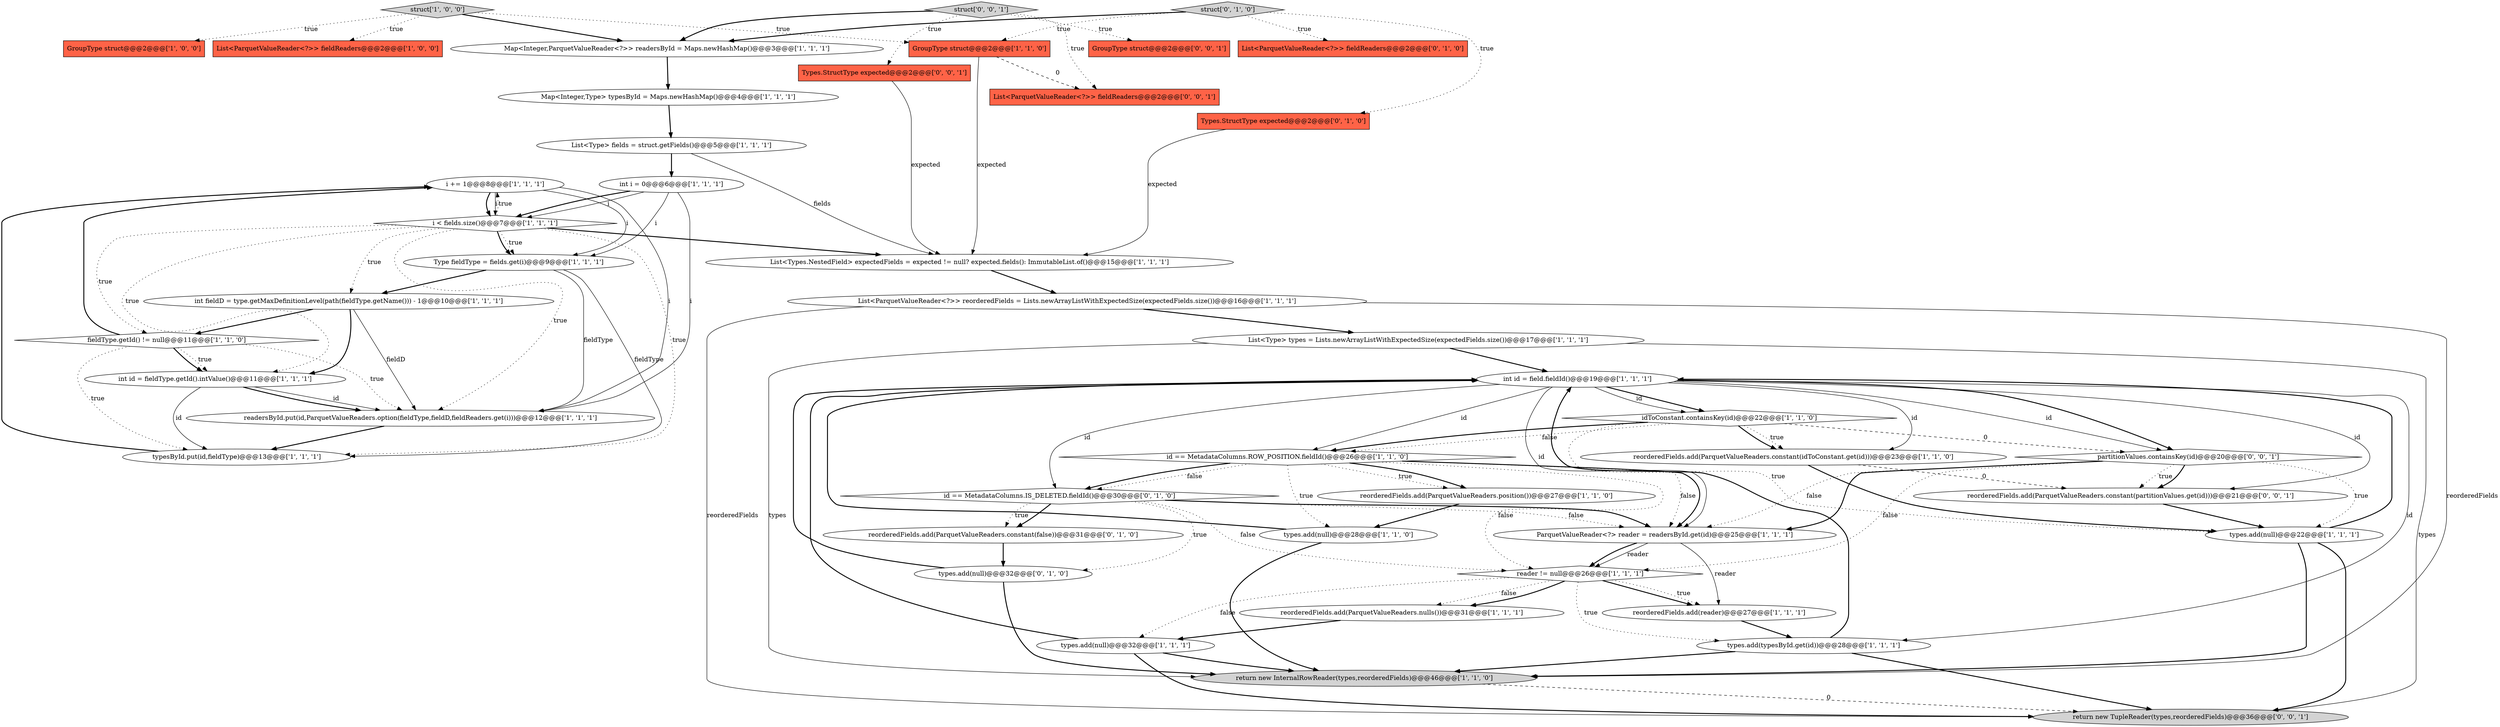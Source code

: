 digraph {
15 [style = filled, label = "i += 1@@@8@@@['1', '1', '1']", fillcolor = white, shape = ellipse image = "AAA0AAABBB1BBB"];
28 [style = filled, label = "Type fieldType = fields.get(i)@@@9@@@['1', '1', '1']", fillcolor = white, shape = ellipse image = "AAA0AAABBB1BBB"];
6 [style = filled, label = "reorderedFields.add(ParquetValueReaders.nulls())@@@31@@@['1', '1', '1']", fillcolor = white, shape = ellipse image = "AAA0AAABBB1BBB"];
19 [style = filled, label = "id == MetadataColumns.ROW_POSITION.fieldId()@@@26@@@['1', '1', '0']", fillcolor = white, shape = diamond image = "AAA0AAABBB1BBB"];
32 [style = filled, label = "types.add(null)@@@22@@@['1', '1', '1']", fillcolor = white, shape = ellipse image = "AAA0AAABBB1BBB"];
16 [style = filled, label = "ParquetValueReader<?> reader = readersById.get(id)@@@25@@@['1', '1', '1']", fillcolor = white, shape = ellipse image = "AAA0AAABBB1BBB"];
11 [style = filled, label = "int i = 0@@@6@@@['1', '1', '1']", fillcolor = white, shape = ellipse image = "AAA0AAABBB1BBB"];
45 [style = filled, label = "return new TupleReader(types,reorderedFields)@@@36@@@['0', '0', '1']", fillcolor = lightgray, shape = ellipse image = "AAA0AAABBB3BBB"];
44 [style = filled, label = "List<ParquetValueReader<?>> fieldReaders@@@2@@@['0', '0', '1']", fillcolor = tomato, shape = box image = "AAA0AAABBB3BBB"];
7 [style = filled, label = "List<Types.NestedField> expectedFields = expected != null? expected.fields(): ImmutableList.of()@@@15@@@['1', '1', '1']", fillcolor = white, shape = ellipse image = "AAA0AAABBB1BBB"];
35 [style = filled, label = "List<ParquetValueReader<?>> fieldReaders@@@2@@@['0', '1', '0']", fillcolor = tomato, shape = box image = "AAA0AAABBB2BBB"];
0 [style = filled, label = "GroupType struct@@@2@@@['1', '0', '0']", fillcolor = tomato, shape = box image = "AAA0AAABBB1BBB"];
9 [style = filled, label = "struct['1', '0', '0']", fillcolor = lightgray, shape = diamond image = "AAA0AAABBB1BBB"];
23 [style = filled, label = "types.add(null)@@@32@@@['1', '1', '1']", fillcolor = white, shape = ellipse image = "AAA0AAABBB1BBB"];
27 [style = filled, label = "reorderedFields.add(ParquetValueReaders.constant(idToConstant.get(id)))@@@23@@@['1', '1', '0']", fillcolor = white, shape = ellipse image = "AAA0AAABBB1BBB"];
37 [style = filled, label = "id == MetadataColumns.IS_DELETED.fieldId()@@@30@@@['0', '1', '0']", fillcolor = white, shape = diamond image = "AAA1AAABBB2BBB"];
41 [style = filled, label = "Types.StructType expected@@@2@@@['0', '0', '1']", fillcolor = tomato, shape = box image = "AAA0AAABBB3BBB"];
20 [style = filled, label = "reorderedFields.add(ParquetValueReaders.position())@@@27@@@['1', '1', '0']", fillcolor = white, shape = ellipse image = "AAA0AAABBB1BBB"];
24 [style = filled, label = "int id = fieldType.getId().intValue()@@@11@@@['1', '1', '1']", fillcolor = white, shape = ellipse image = "AAA0AAABBB1BBB"];
22 [style = filled, label = "readersById.put(id,ParquetValueReaders.option(fieldType,fieldD,fieldReaders.get(i)))@@@12@@@['1', '1', '1']", fillcolor = white, shape = ellipse image = "AAA0AAABBB1BBB"];
21 [style = filled, label = "List<ParquetValueReader<?>> reorderedFields = Lists.newArrayListWithExpectedSize(expectedFields.size())@@@16@@@['1', '1', '1']", fillcolor = white, shape = ellipse image = "AAA0AAABBB1BBB"];
34 [style = filled, label = "struct['0', '1', '0']", fillcolor = lightgray, shape = diamond image = "AAA0AAABBB2BBB"];
36 [style = filled, label = "types.add(null)@@@32@@@['0', '1', '0']", fillcolor = white, shape = ellipse image = "AAA1AAABBB2BBB"];
42 [style = filled, label = "struct['0', '0', '1']", fillcolor = lightgray, shape = diamond image = "AAA0AAABBB3BBB"];
17 [style = filled, label = "return new InternalRowReader(types,reorderedFields)@@@46@@@['1', '1', '0']", fillcolor = lightgray, shape = ellipse image = "AAA0AAABBB1BBB"];
43 [style = filled, label = "GroupType struct@@@2@@@['0', '0', '1']", fillcolor = tomato, shape = box image = "AAA0AAABBB3BBB"];
14 [style = filled, label = "reader != null@@@26@@@['1', '1', '1']", fillcolor = white, shape = diamond image = "AAA0AAABBB1BBB"];
4 [style = filled, label = "typesById.put(id,fieldType)@@@13@@@['1', '1', '1']", fillcolor = white, shape = ellipse image = "AAA0AAABBB1BBB"];
30 [style = filled, label = "GroupType struct@@@2@@@['1', '1', '0']", fillcolor = tomato, shape = box image = "AAA0AAABBB1BBB"];
10 [style = filled, label = "List<Type> fields = struct.getFields()@@@5@@@['1', '1', '1']", fillcolor = white, shape = ellipse image = "AAA0AAABBB1BBB"];
12 [style = filled, label = "List<ParquetValueReader<?>> fieldReaders@@@2@@@['1', '0', '0']", fillcolor = tomato, shape = box image = "AAA0AAABBB1BBB"];
5 [style = filled, label = "Map<Integer,Type> typesById = Maps.newHashMap()@@@4@@@['1', '1', '1']", fillcolor = white, shape = ellipse image = "AAA0AAABBB1BBB"];
1 [style = filled, label = "idToConstant.containsKey(id)@@@22@@@['1', '1', '0']", fillcolor = white, shape = diamond image = "AAA0AAABBB1BBB"];
8 [style = filled, label = "i < fields.size()@@@7@@@['1', '1', '1']", fillcolor = white, shape = diamond image = "AAA0AAABBB1BBB"];
3 [style = filled, label = "List<Type> types = Lists.newArrayListWithExpectedSize(expectedFields.size())@@@17@@@['1', '1', '1']", fillcolor = white, shape = ellipse image = "AAA0AAABBB1BBB"];
39 [style = filled, label = "partitionValues.containsKey(id)@@@20@@@['0', '0', '1']", fillcolor = white, shape = diamond image = "AAA0AAABBB3BBB"];
29 [style = filled, label = "reorderedFields.add(reader)@@@27@@@['1', '1', '1']", fillcolor = white, shape = ellipse image = "AAA0AAABBB1BBB"];
38 [style = filled, label = "Types.StructType expected@@@2@@@['0', '1', '0']", fillcolor = tomato, shape = box image = "AAA0AAABBB2BBB"];
13 [style = filled, label = "int id = field.fieldId()@@@19@@@['1', '1', '1']", fillcolor = white, shape = ellipse image = "AAA0AAABBB1BBB"];
25 [style = filled, label = "types.add(typesById.get(id))@@@28@@@['1', '1', '1']", fillcolor = white, shape = ellipse image = "AAA0AAABBB1BBB"];
2 [style = filled, label = "fieldType.getId() != null@@@11@@@['1', '1', '0']", fillcolor = white, shape = diamond image = "AAA0AAABBB1BBB"];
26 [style = filled, label = "Map<Integer,ParquetValueReader<?>> readersById = Maps.newHashMap()@@@3@@@['1', '1', '1']", fillcolor = white, shape = ellipse image = "AAA0AAABBB1BBB"];
18 [style = filled, label = "types.add(null)@@@28@@@['1', '1', '0']", fillcolor = white, shape = ellipse image = "AAA0AAABBB1BBB"];
31 [style = filled, label = "int fieldD = type.getMaxDefinitionLevel(path(fieldType.getName())) - 1@@@10@@@['1', '1', '1']", fillcolor = white, shape = ellipse image = "AAA0AAABBB1BBB"];
33 [style = filled, label = "reorderedFields.add(ParquetValueReaders.constant(false))@@@31@@@['0', '1', '0']", fillcolor = white, shape = ellipse image = "AAA1AAABBB2BBB"];
40 [style = filled, label = "reorderedFields.add(ParquetValueReaders.constant(partitionValues.get(id)))@@@21@@@['0', '0', '1']", fillcolor = white, shape = ellipse image = "AAA0AAABBB3BBB"];
21->3 [style = bold, label=""];
1->27 [style = dotted, label="true"];
21->17 [style = solid, label="reorderedFields"];
8->24 [style = dotted, label="true"];
39->32 [style = dotted, label="true"];
9->30 [style = dotted, label="true"];
18->13 [style = bold, label=""];
14->23 [style = dotted, label="false"];
37->33 [style = bold, label=""];
27->32 [style = bold, label=""];
10->11 [style = bold, label=""];
27->40 [style = dashed, label="0"];
25->17 [style = bold, label=""];
3->13 [style = bold, label=""];
14->29 [style = bold, label=""];
8->15 [style = dotted, label="true"];
19->37 [style = dotted, label="false"];
28->22 [style = solid, label="fieldType"];
25->13 [style = bold, label=""];
13->1 [style = bold, label=""];
8->28 [style = dotted, label="true"];
9->26 [style = bold, label=""];
11->28 [style = solid, label="i"];
15->8 [style = bold, label=""];
36->17 [style = bold, label=""];
34->26 [style = bold, label=""];
14->6 [style = dotted, label="false"];
37->16 [style = bold, label=""];
19->18 [style = dotted, label="true"];
40->32 [style = bold, label=""];
11->8 [style = solid, label="i"];
13->39 [style = bold, label=""];
41->7 [style = solid, label="expected"];
20->18 [style = bold, label=""];
39->16 [style = bold, label=""];
39->40 [style = dotted, label="true"];
13->25 [style = solid, label="id"];
19->16 [style = dotted, label="false"];
31->22 [style = solid, label="fieldD"];
19->20 [style = dotted, label="true"];
34->30 [style = dotted, label="true"];
16->29 [style = solid, label="reader"];
10->7 [style = solid, label="fields"];
25->45 [style = bold, label=""];
21->45 [style = solid, label="reorderedFields"];
2->22 [style = dotted, label="true"];
39->16 [style = dotted, label="false"];
2->24 [style = bold, label=""];
1->39 [style = dashed, label="0"];
19->14 [style = dotted, label="false"];
3->17 [style = solid, label="types"];
42->26 [style = bold, label=""];
6->23 [style = bold, label=""];
37->36 [style = dotted, label="true"];
1->32 [style = dotted, label="true"];
2->24 [style = dotted, label="true"];
16->14 [style = solid, label="reader"];
13->16 [style = solid, label="id"];
23->45 [style = bold, label=""];
19->37 [style = bold, label=""];
3->45 [style = solid, label="types"];
17->45 [style = dashed, label="0"];
42->43 [style = dotted, label="true"];
8->31 [style = dotted, label="true"];
24->4 [style = solid, label="id"];
13->19 [style = solid, label="id"];
13->1 [style = solid, label="id"];
32->45 [style = bold, label=""];
39->14 [style = dotted, label="false"];
1->27 [style = bold, label=""];
8->2 [style = dotted, label="true"];
13->27 [style = solid, label="id"];
8->22 [style = dotted, label="true"];
29->25 [style = bold, label=""];
19->16 [style = bold, label=""];
23->13 [style = bold, label=""];
14->25 [style = dotted, label="true"];
11->22 [style = solid, label="i"];
11->8 [style = bold, label=""];
37->14 [style = dotted, label="false"];
37->33 [style = dotted, label="true"];
37->16 [style = dotted, label="false"];
30->44 [style = dashed, label="0"];
8->7 [style = bold, label=""];
28->4 [style = solid, label="fieldType"];
42->41 [style = dotted, label="true"];
23->17 [style = bold, label=""];
13->37 [style = solid, label="id"];
15->28 [style = solid, label="i"];
13->39 [style = solid, label="id"];
30->7 [style = solid, label="expected"];
28->31 [style = bold, label=""];
34->38 [style = dotted, label="true"];
1->19 [style = dotted, label="false"];
15->8 [style = solid, label="i"];
32->13 [style = bold, label=""];
2->4 [style = dotted, label="true"];
15->22 [style = solid, label="i"];
42->44 [style = dotted, label="true"];
9->0 [style = dotted, label="true"];
19->20 [style = bold, label=""];
34->35 [style = dotted, label="true"];
5->10 [style = bold, label=""];
7->21 [style = bold, label=""];
24->22 [style = bold, label=""];
26->5 [style = bold, label=""];
32->17 [style = bold, label=""];
36->13 [style = bold, label=""];
16->14 [style = bold, label=""];
8->28 [style = bold, label=""];
31->2 [style = bold, label=""];
22->4 [style = bold, label=""];
14->29 [style = dotted, label="true"];
14->6 [style = bold, label=""];
1->19 [style = bold, label=""];
38->7 [style = solid, label="expected"];
24->22 [style = solid, label="id"];
18->17 [style = bold, label=""];
39->40 [style = bold, label=""];
31->24 [style = bold, label=""];
9->12 [style = dotted, label="true"];
4->15 [style = bold, label=""];
33->36 [style = bold, label=""];
8->4 [style = dotted, label="true"];
2->15 [style = bold, label=""];
13->40 [style = solid, label="id"];
}
